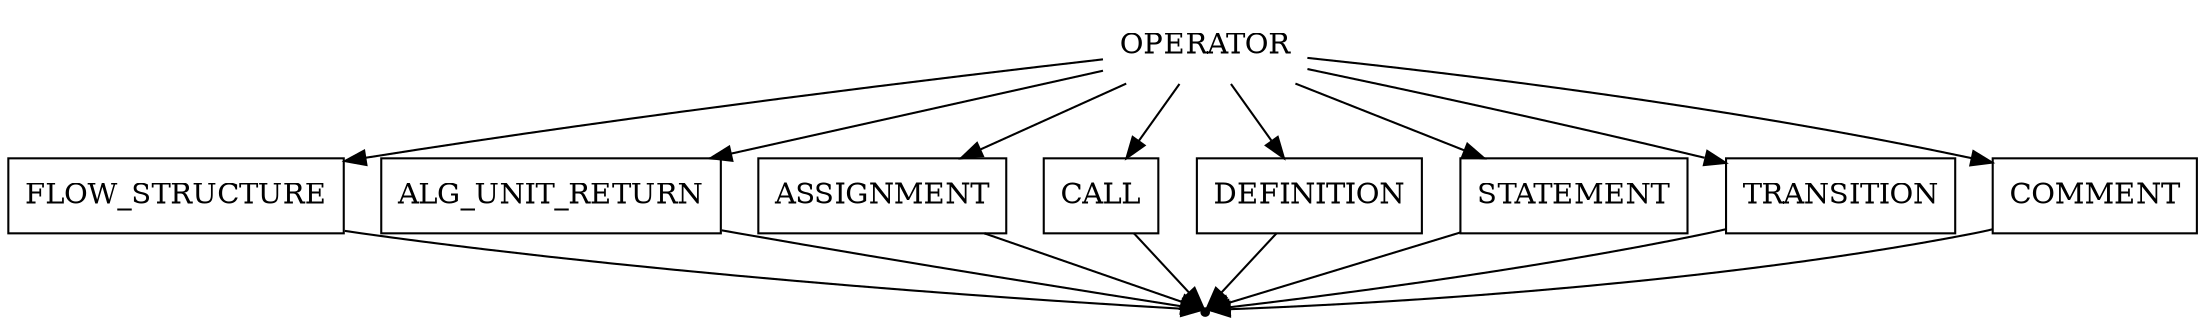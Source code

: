 digraph OPERATOR {
    start [label=OPERATOR shape=plaintext]
    flow_structure [label=FLOW_STRUCTURE shape=box]
    alg_unit_return [label=ALG_UNIT_RETURN shape=box]
    assignment [label=ASSIGNMENT shape=box]
    call [label=CALL shape=box]
    definition [label=DEFINITION shape=box]
    statement [label=STATEMENT shape=box]
    transition [label=TRANSITION shape=box]
    comment [label=COMMENT shape=box]
    end [label="" shape=point]

    start -> flow_structure
    start -> assignment
    start -> call
    start -> definition
    start -> statement
    start -> transition
    start -> comment
    start -> alg_unit_return
    alg_unit_return -> end
    flow_structure -> end
    assignment -> end
    call -> end
    definition -> end
    statement -> end
    transition -> end
    comment -> end
}
